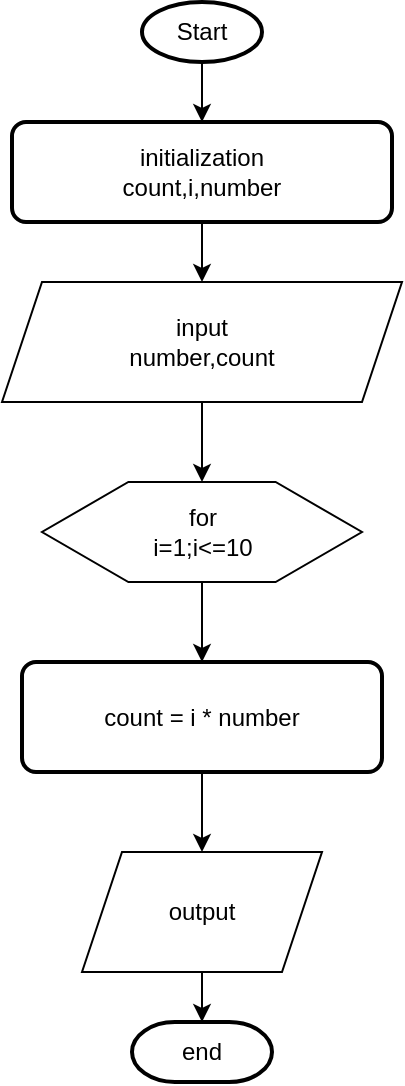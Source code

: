 <mxfile version="14.6.9" type="device"><diagram id="hQMdfFA-JNtjsKFlYtaM" name="Page-1"><mxGraphModel dx="1240" dy="607" grid="1" gridSize="10" guides="1" tooltips="1" connect="1" arrows="1" fold="1" page="1" pageScale="1" pageWidth="827" pageHeight="1169" math="0" shadow="0"><root><mxCell id="0"/><mxCell id="1" parent="0"/><mxCell id="XMC1ZiFz3FXZC_KiHWKg-1" value="" style="edgeStyle=orthogonalEdgeStyle;rounded=0;orthogonalLoop=1;jettySize=auto;html=1;" edge="1" parent="1" source="XMC1ZiFz3FXZC_KiHWKg-2" target="XMC1ZiFz3FXZC_KiHWKg-4"><mxGeometry relative="1" as="geometry"/></mxCell><mxCell id="XMC1ZiFz3FXZC_KiHWKg-2" value="Start" style="strokeWidth=2;html=1;shape=mxgraph.flowchart.start_1;whiteSpace=wrap;fontFamily=Helvetica;fontSize=12;fontColor=#000000;align=center;strokeColor=#000000;fillColor=#ffffff;" vertex="1" parent="1"><mxGeometry x="200" y="100" width="60" height="30" as="geometry"/></mxCell><mxCell id="XMC1ZiFz3FXZC_KiHWKg-3" value="" style="edgeStyle=orthogonalEdgeStyle;rounded=0;orthogonalLoop=1;jettySize=auto;html=1;" edge="1" parent="1" source="XMC1ZiFz3FXZC_KiHWKg-4" target="XMC1ZiFz3FXZC_KiHWKg-7"><mxGeometry relative="1" as="geometry"/></mxCell><mxCell id="XMC1ZiFz3FXZC_KiHWKg-4" value="initialization&lt;br&gt;count,i,number" style="rounded=1;whiteSpace=wrap;html=1;absoluteArcSize=1;arcSize=14;strokeWidth=2;" vertex="1" parent="1"><mxGeometry x="135" y="160" width="190" height="50" as="geometry"/></mxCell><mxCell id="XMC1ZiFz3FXZC_KiHWKg-5" value="" style="strokeWidth=2;html=1;shape=mxgraph.flowchart.annotation_1;align=left;pointerEvents=1;" vertex="1" parent="1"><mxGeometry x="270" y="270" height="100" as="geometry"/></mxCell><mxCell id="XMC1ZiFz3FXZC_KiHWKg-26" value="" style="edgeStyle=orthogonalEdgeStyle;rounded=0;orthogonalLoop=1;jettySize=auto;html=1;" edge="1" parent="1" source="XMC1ZiFz3FXZC_KiHWKg-7" target="XMC1ZiFz3FXZC_KiHWKg-22"><mxGeometry relative="1" as="geometry"/></mxCell><mxCell id="XMC1ZiFz3FXZC_KiHWKg-7" value="input&lt;br&gt;number,count" style="shape=parallelogram;perimeter=parallelogramPerimeter;whiteSpace=wrap;html=1;fixedSize=1;" vertex="1" parent="1"><mxGeometry x="130" y="240" width="200" height="60" as="geometry"/></mxCell><mxCell id="XMC1ZiFz3FXZC_KiHWKg-14" value="" style="edgeStyle=orthogonalEdgeStyle;rounded=0;orthogonalLoop=1;jettySize=auto;html=1;" edge="1" parent="1" source="XMC1ZiFz3FXZC_KiHWKg-15" target="XMC1ZiFz3FXZC_KiHWKg-20"><mxGeometry relative="1" as="geometry"/></mxCell><mxCell id="XMC1ZiFz3FXZC_KiHWKg-15" value="output" style="shape=parallelogram;perimeter=parallelogramPerimeter;whiteSpace=wrap;html=1;fixedSize=1;arcSize=6;" vertex="1" parent="1"><mxGeometry x="170" y="525" width="120" height="60" as="geometry"/></mxCell><mxCell id="XMC1ZiFz3FXZC_KiHWKg-28" value="" style="edgeStyle=orthogonalEdgeStyle;rounded=0;orthogonalLoop=1;jettySize=auto;html=1;" edge="1" parent="1" source="XMC1ZiFz3FXZC_KiHWKg-17" target="XMC1ZiFz3FXZC_KiHWKg-15"><mxGeometry relative="1" as="geometry"/></mxCell><mxCell id="XMC1ZiFz3FXZC_KiHWKg-17" value="count = i * number" style="rounded=1;whiteSpace=wrap;html=1;absoluteArcSize=1;arcSize=14;strokeWidth=2;" vertex="1" parent="1"><mxGeometry x="140" y="430" width="180" height="55" as="geometry"/></mxCell><mxCell id="XMC1ZiFz3FXZC_KiHWKg-20" value="end" style="strokeWidth=2;html=1;shape=mxgraph.flowchart.terminator;whiteSpace=wrap;" vertex="1" parent="1"><mxGeometry x="195" y="610" width="70" height="30" as="geometry"/></mxCell><mxCell id="XMC1ZiFz3FXZC_KiHWKg-27" value="" style="edgeStyle=orthogonalEdgeStyle;rounded=0;orthogonalLoop=1;jettySize=auto;html=1;" edge="1" parent="1" source="XMC1ZiFz3FXZC_KiHWKg-22" target="XMC1ZiFz3FXZC_KiHWKg-17"><mxGeometry relative="1" as="geometry"/></mxCell><mxCell id="XMC1ZiFz3FXZC_KiHWKg-22" value="for&lt;br&gt;i=1;i&amp;lt;=10" style="verticalLabelPosition=middle;verticalAlign=middle;html=1;shape=hexagon;perimeter=hexagonPerimeter2;arcSize=6;size=0.27;labelPosition=center;align=center;" vertex="1" parent="1"><mxGeometry x="150" y="340" width="160" height="50" as="geometry"/></mxCell></root></mxGraphModel></diagram></mxfile>